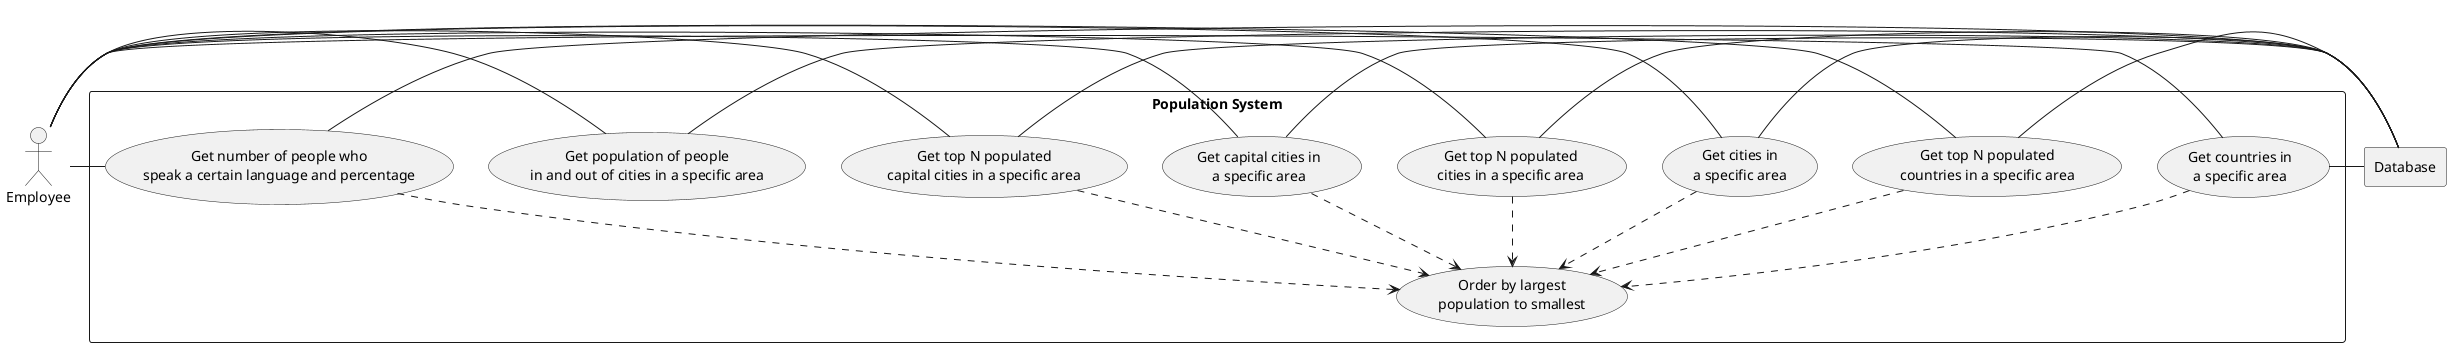 @startuml

actor Employee as "Employee"

rectangle Database

rectangle "Population System" {
    usecase UC1 as "Get countries in
    a specific area"
    usecase UC2 as "Get top N populated
    countries in a specific area"
    usecase UC3 as "Get cities in
    a specific area"
    usecase UC4 as "Get top N populated
    cities in a specific area"
    usecase UC5 as "Get capital cities in
    a specific area"
    usecase UC6 as "Get top N populated
    capital cities in a specific area"
    usecase UC7 as "Get population of people
    in and out of cities in a specific area"
    usecase UC8 as "Get number of people who
    speak a certain language and percentage"

    usecase UCa as "Order by largest
    population to smallest"

    Employee - UC1
    Employee - UC2
    Employee - UC3
    Employee - UC4
    Employee - UC5
    Employee - UC6
    Employee - UC7
    Employee - UC8

    UC1 - Database
    UC2 - Database
    UC3 - Database
    UC4 - Database
    UC5 - Database
    UC6 - Database
    UC7 - Database
    UC8 - Database

    UC1 ..> UCa
    UC2 ..> UCa
    UC3 ..> UCa
    UC4 ..> UCa
    UC5 ..> UCa
    UC6 ..> UCa
    UC8 ..> UCa
}

@enduml